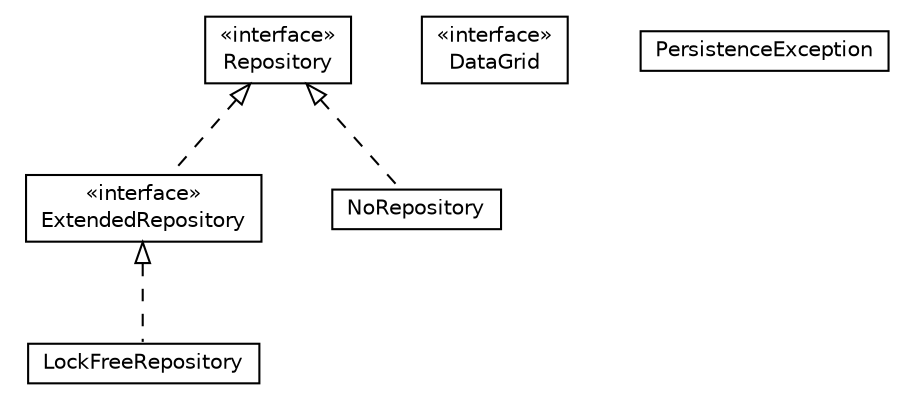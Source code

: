 #!/usr/local/bin/dot
#
# Class diagram 
# Generated by UMLGraph version 5.1 (http://www.umlgraph.org/)
#

digraph G {
	edge [fontname="Helvetica",fontsize=10,labelfontname="Helvetica",labelfontsize=10];
	node [fontname="Helvetica",fontsize=10,shape=plaintext];
	nodesep=0.25;
	ranksep=0.5;
	// pt.ist.fenixframework.backend.jvstm.repository.LockFreeRepository
	c8623 [label=<<table title="pt.ist.fenixframework.backend.jvstm.repository.LockFreeRepository" border="0" cellborder="1" cellspacing="0" cellpadding="2" port="p" href="./LockFreeRepository.html">
		<tr><td><table border="0" cellspacing="0" cellpadding="1">
<tr><td align="center" balign="center"> LockFreeRepository </td></tr>
		</table></td></tr>
		</table>>, fontname="Helvetica", fontcolor="black", fontsize=10.0];
	// pt.ist.fenixframework.backend.jvstm.repository.ExtendedRepository
	c8624 [label=<<table title="pt.ist.fenixframework.backend.jvstm.repository.ExtendedRepository" border="0" cellborder="1" cellspacing="0" cellpadding="2" port="p" href="./ExtendedRepository.html">
		<tr><td><table border="0" cellspacing="0" cellpadding="1">
<tr><td align="center" balign="center"> &#171;interface&#187; </td></tr>
<tr><td align="center" balign="center"> ExtendedRepository </td></tr>
		</table></td></tr>
		</table>>, fontname="Helvetica", fontcolor="black", fontsize=10.0];
	// pt.ist.fenixframework.backend.jvstm.repository.DataGrid
	c8625 [label=<<table title="pt.ist.fenixframework.backend.jvstm.repository.DataGrid" border="0" cellborder="1" cellspacing="0" cellpadding="2" port="p" href="./DataGrid.html">
		<tr><td><table border="0" cellspacing="0" cellpadding="1">
<tr><td align="center" balign="center"> &#171;interface&#187; </td></tr>
<tr><td align="center" balign="center"> DataGrid </td></tr>
		</table></td></tr>
		</table>>, fontname="Helvetica", fontcolor="black", fontsize=10.0];
	// pt.ist.fenixframework.backend.jvstm.repository.Repository
	c8626 [label=<<table title="pt.ist.fenixframework.backend.jvstm.repository.Repository" border="0" cellborder="1" cellspacing="0" cellpadding="2" port="p" href="./Repository.html">
		<tr><td><table border="0" cellspacing="0" cellpadding="1">
<tr><td align="center" balign="center"> &#171;interface&#187; </td></tr>
<tr><td align="center" balign="center"> Repository </td></tr>
		</table></td></tr>
		</table>>, fontname="Helvetica", fontcolor="black", fontsize=10.0];
	// pt.ist.fenixframework.backend.jvstm.repository.PersistenceException
	c8627 [label=<<table title="pt.ist.fenixframework.backend.jvstm.repository.PersistenceException" border="0" cellborder="1" cellspacing="0" cellpadding="2" port="p" href="./PersistenceException.html">
		<tr><td><table border="0" cellspacing="0" cellpadding="1">
<tr><td align="center" balign="center"> PersistenceException </td></tr>
		</table></td></tr>
		</table>>, fontname="Helvetica", fontcolor="black", fontsize=10.0];
	// pt.ist.fenixframework.backend.jvstm.repository.NoRepository
	c8628 [label=<<table title="pt.ist.fenixframework.backend.jvstm.repository.NoRepository" border="0" cellborder="1" cellspacing="0" cellpadding="2" port="p" href="./NoRepository.html">
		<tr><td><table border="0" cellspacing="0" cellpadding="1">
<tr><td align="center" balign="center"> NoRepository </td></tr>
		</table></td></tr>
		</table>>, fontname="Helvetica", fontcolor="black", fontsize=10.0];
	//pt.ist.fenixframework.backend.jvstm.repository.LockFreeRepository implements pt.ist.fenixframework.backend.jvstm.repository.ExtendedRepository
	c8624:p -> c8623:p [dir=back,arrowtail=empty,style=dashed];
	//pt.ist.fenixframework.backend.jvstm.repository.ExtendedRepository implements pt.ist.fenixframework.backend.jvstm.repository.Repository
	c8626:p -> c8624:p [dir=back,arrowtail=empty,style=dashed];
	//pt.ist.fenixframework.backend.jvstm.repository.NoRepository implements pt.ist.fenixframework.backend.jvstm.repository.Repository
	c8626:p -> c8628:p [dir=back,arrowtail=empty,style=dashed];
}

